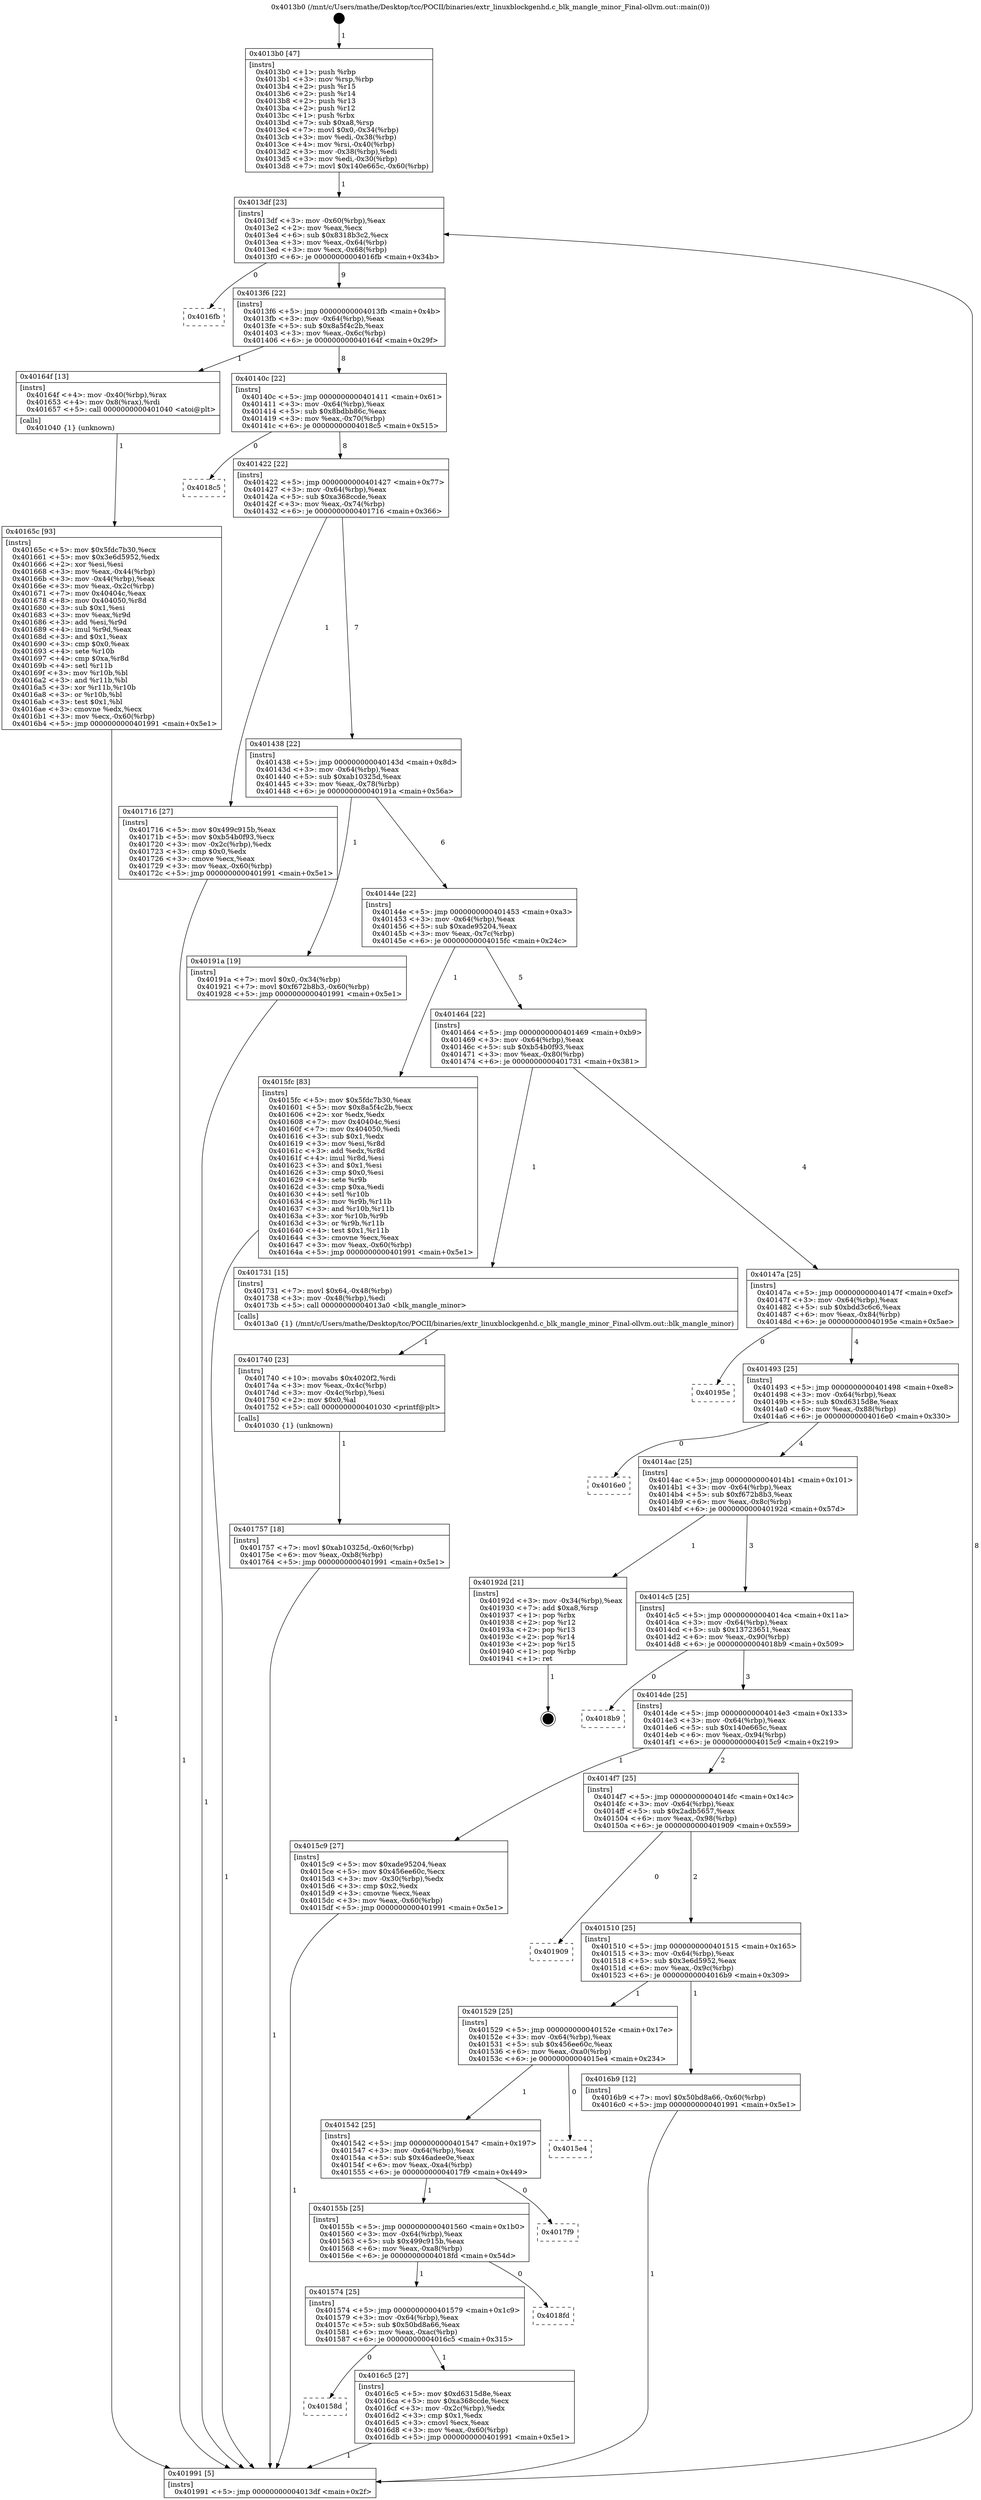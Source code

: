 digraph "0x4013b0" {
  label = "0x4013b0 (/mnt/c/Users/mathe/Desktop/tcc/POCII/binaries/extr_linuxblockgenhd.c_blk_mangle_minor_Final-ollvm.out::main(0))"
  labelloc = "t"
  node[shape=record]

  Entry [label="",width=0.3,height=0.3,shape=circle,fillcolor=black,style=filled]
  "0x4013df" [label="{
     0x4013df [23]\l
     | [instrs]\l
     &nbsp;&nbsp;0x4013df \<+3\>: mov -0x60(%rbp),%eax\l
     &nbsp;&nbsp;0x4013e2 \<+2\>: mov %eax,%ecx\l
     &nbsp;&nbsp;0x4013e4 \<+6\>: sub $0x8318b3c2,%ecx\l
     &nbsp;&nbsp;0x4013ea \<+3\>: mov %eax,-0x64(%rbp)\l
     &nbsp;&nbsp;0x4013ed \<+3\>: mov %ecx,-0x68(%rbp)\l
     &nbsp;&nbsp;0x4013f0 \<+6\>: je 00000000004016fb \<main+0x34b\>\l
  }"]
  "0x4016fb" [label="{
     0x4016fb\l
  }", style=dashed]
  "0x4013f6" [label="{
     0x4013f6 [22]\l
     | [instrs]\l
     &nbsp;&nbsp;0x4013f6 \<+5\>: jmp 00000000004013fb \<main+0x4b\>\l
     &nbsp;&nbsp;0x4013fb \<+3\>: mov -0x64(%rbp),%eax\l
     &nbsp;&nbsp;0x4013fe \<+5\>: sub $0x8a5f4c2b,%eax\l
     &nbsp;&nbsp;0x401403 \<+3\>: mov %eax,-0x6c(%rbp)\l
     &nbsp;&nbsp;0x401406 \<+6\>: je 000000000040164f \<main+0x29f\>\l
  }"]
  Exit [label="",width=0.3,height=0.3,shape=circle,fillcolor=black,style=filled,peripheries=2]
  "0x40164f" [label="{
     0x40164f [13]\l
     | [instrs]\l
     &nbsp;&nbsp;0x40164f \<+4\>: mov -0x40(%rbp),%rax\l
     &nbsp;&nbsp;0x401653 \<+4\>: mov 0x8(%rax),%rdi\l
     &nbsp;&nbsp;0x401657 \<+5\>: call 0000000000401040 \<atoi@plt\>\l
     | [calls]\l
     &nbsp;&nbsp;0x401040 \{1\} (unknown)\l
  }"]
  "0x40140c" [label="{
     0x40140c [22]\l
     | [instrs]\l
     &nbsp;&nbsp;0x40140c \<+5\>: jmp 0000000000401411 \<main+0x61\>\l
     &nbsp;&nbsp;0x401411 \<+3\>: mov -0x64(%rbp),%eax\l
     &nbsp;&nbsp;0x401414 \<+5\>: sub $0x8bdbb86c,%eax\l
     &nbsp;&nbsp;0x401419 \<+3\>: mov %eax,-0x70(%rbp)\l
     &nbsp;&nbsp;0x40141c \<+6\>: je 00000000004018c5 \<main+0x515\>\l
  }"]
  "0x401757" [label="{
     0x401757 [18]\l
     | [instrs]\l
     &nbsp;&nbsp;0x401757 \<+7\>: movl $0xab10325d,-0x60(%rbp)\l
     &nbsp;&nbsp;0x40175e \<+6\>: mov %eax,-0xb8(%rbp)\l
     &nbsp;&nbsp;0x401764 \<+5\>: jmp 0000000000401991 \<main+0x5e1\>\l
  }"]
  "0x4018c5" [label="{
     0x4018c5\l
  }", style=dashed]
  "0x401422" [label="{
     0x401422 [22]\l
     | [instrs]\l
     &nbsp;&nbsp;0x401422 \<+5\>: jmp 0000000000401427 \<main+0x77\>\l
     &nbsp;&nbsp;0x401427 \<+3\>: mov -0x64(%rbp),%eax\l
     &nbsp;&nbsp;0x40142a \<+5\>: sub $0xa368ccde,%eax\l
     &nbsp;&nbsp;0x40142f \<+3\>: mov %eax,-0x74(%rbp)\l
     &nbsp;&nbsp;0x401432 \<+6\>: je 0000000000401716 \<main+0x366\>\l
  }"]
  "0x401740" [label="{
     0x401740 [23]\l
     | [instrs]\l
     &nbsp;&nbsp;0x401740 \<+10\>: movabs $0x4020f2,%rdi\l
     &nbsp;&nbsp;0x40174a \<+3\>: mov %eax,-0x4c(%rbp)\l
     &nbsp;&nbsp;0x40174d \<+3\>: mov -0x4c(%rbp),%esi\l
     &nbsp;&nbsp;0x401750 \<+2\>: mov $0x0,%al\l
     &nbsp;&nbsp;0x401752 \<+5\>: call 0000000000401030 \<printf@plt\>\l
     | [calls]\l
     &nbsp;&nbsp;0x401030 \{1\} (unknown)\l
  }"]
  "0x401716" [label="{
     0x401716 [27]\l
     | [instrs]\l
     &nbsp;&nbsp;0x401716 \<+5\>: mov $0x499c915b,%eax\l
     &nbsp;&nbsp;0x40171b \<+5\>: mov $0xb54b0f93,%ecx\l
     &nbsp;&nbsp;0x401720 \<+3\>: mov -0x2c(%rbp),%edx\l
     &nbsp;&nbsp;0x401723 \<+3\>: cmp $0x0,%edx\l
     &nbsp;&nbsp;0x401726 \<+3\>: cmove %ecx,%eax\l
     &nbsp;&nbsp;0x401729 \<+3\>: mov %eax,-0x60(%rbp)\l
     &nbsp;&nbsp;0x40172c \<+5\>: jmp 0000000000401991 \<main+0x5e1\>\l
  }"]
  "0x401438" [label="{
     0x401438 [22]\l
     | [instrs]\l
     &nbsp;&nbsp;0x401438 \<+5\>: jmp 000000000040143d \<main+0x8d\>\l
     &nbsp;&nbsp;0x40143d \<+3\>: mov -0x64(%rbp),%eax\l
     &nbsp;&nbsp;0x401440 \<+5\>: sub $0xab10325d,%eax\l
     &nbsp;&nbsp;0x401445 \<+3\>: mov %eax,-0x78(%rbp)\l
     &nbsp;&nbsp;0x401448 \<+6\>: je 000000000040191a \<main+0x56a\>\l
  }"]
  "0x40158d" [label="{
     0x40158d\l
  }", style=dashed]
  "0x40191a" [label="{
     0x40191a [19]\l
     | [instrs]\l
     &nbsp;&nbsp;0x40191a \<+7\>: movl $0x0,-0x34(%rbp)\l
     &nbsp;&nbsp;0x401921 \<+7\>: movl $0xf672b8b3,-0x60(%rbp)\l
     &nbsp;&nbsp;0x401928 \<+5\>: jmp 0000000000401991 \<main+0x5e1\>\l
  }"]
  "0x40144e" [label="{
     0x40144e [22]\l
     | [instrs]\l
     &nbsp;&nbsp;0x40144e \<+5\>: jmp 0000000000401453 \<main+0xa3\>\l
     &nbsp;&nbsp;0x401453 \<+3\>: mov -0x64(%rbp),%eax\l
     &nbsp;&nbsp;0x401456 \<+5\>: sub $0xade95204,%eax\l
     &nbsp;&nbsp;0x40145b \<+3\>: mov %eax,-0x7c(%rbp)\l
     &nbsp;&nbsp;0x40145e \<+6\>: je 00000000004015fc \<main+0x24c\>\l
  }"]
  "0x4016c5" [label="{
     0x4016c5 [27]\l
     | [instrs]\l
     &nbsp;&nbsp;0x4016c5 \<+5\>: mov $0xd6315d8e,%eax\l
     &nbsp;&nbsp;0x4016ca \<+5\>: mov $0xa368ccde,%ecx\l
     &nbsp;&nbsp;0x4016cf \<+3\>: mov -0x2c(%rbp),%edx\l
     &nbsp;&nbsp;0x4016d2 \<+3\>: cmp $0x1,%edx\l
     &nbsp;&nbsp;0x4016d5 \<+3\>: cmovl %ecx,%eax\l
     &nbsp;&nbsp;0x4016d8 \<+3\>: mov %eax,-0x60(%rbp)\l
     &nbsp;&nbsp;0x4016db \<+5\>: jmp 0000000000401991 \<main+0x5e1\>\l
  }"]
  "0x4015fc" [label="{
     0x4015fc [83]\l
     | [instrs]\l
     &nbsp;&nbsp;0x4015fc \<+5\>: mov $0x5fdc7b30,%eax\l
     &nbsp;&nbsp;0x401601 \<+5\>: mov $0x8a5f4c2b,%ecx\l
     &nbsp;&nbsp;0x401606 \<+2\>: xor %edx,%edx\l
     &nbsp;&nbsp;0x401608 \<+7\>: mov 0x40404c,%esi\l
     &nbsp;&nbsp;0x40160f \<+7\>: mov 0x404050,%edi\l
     &nbsp;&nbsp;0x401616 \<+3\>: sub $0x1,%edx\l
     &nbsp;&nbsp;0x401619 \<+3\>: mov %esi,%r8d\l
     &nbsp;&nbsp;0x40161c \<+3\>: add %edx,%r8d\l
     &nbsp;&nbsp;0x40161f \<+4\>: imul %r8d,%esi\l
     &nbsp;&nbsp;0x401623 \<+3\>: and $0x1,%esi\l
     &nbsp;&nbsp;0x401626 \<+3\>: cmp $0x0,%esi\l
     &nbsp;&nbsp;0x401629 \<+4\>: sete %r9b\l
     &nbsp;&nbsp;0x40162d \<+3\>: cmp $0xa,%edi\l
     &nbsp;&nbsp;0x401630 \<+4\>: setl %r10b\l
     &nbsp;&nbsp;0x401634 \<+3\>: mov %r9b,%r11b\l
     &nbsp;&nbsp;0x401637 \<+3\>: and %r10b,%r11b\l
     &nbsp;&nbsp;0x40163a \<+3\>: xor %r10b,%r9b\l
     &nbsp;&nbsp;0x40163d \<+3\>: or %r9b,%r11b\l
     &nbsp;&nbsp;0x401640 \<+4\>: test $0x1,%r11b\l
     &nbsp;&nbsp;0x401644 \<+3\>: cmovne %ecx,%eax\l
     &nbsp;&nbsp;0x401647 \<+3\>: mov %eax,-0x60(%rbp)\l
     &nbsp;&nbsp;0x40164a \<+5\>: jmp 0000000000401991 \<main+0x5e1\>\l
  }"]
  "0x401464" [label="{
     0x401464 [22]\l
     | [instrs]\l
     &nbsp;&nbsp;0x401464 \<+5\>: jmp 0000000000401469 \<main+0xb9\>\l
     &nbsp;&nbsp;0x401469 \<+3\>: mov -0x64(%rbp),%eax\l
     &nbsp;&nbsp;0x40146c \<+5\>: sub $0xb54b0f93,%eax\l
     &nbsp;&nbsp;0x401471 \<+3\>: mov %eax,-0x80(%rbp)\l
     &nbsp;&nbsp;0x401474 \<+6\>: je 0000000000401731 \<main+0x381\>\l
  }"]
  "0x401574" [label="{
     0x401574 [25]\l
     | [instrs]\l
     &nbsp;&nbsp;0x401574 \<+5\>: jmp 0000000000401579 \<main+0x1c9\>\l
     &nbsp;&nbsp;0x401579 \<+3\>: mov -0x64(%rbp),%eax\l
     &nbsp;&nbsp;0x40157c \<+5\>: sub $0x50bd8a66,%eax\l
     &nbsp;&nbsp;0x401581 \<+6\>: mov %eax,-0xac(%rbp)\l
     &nbsp;&nbsp;0x401587 \<+6\>: je 00000000004016c5 \<main+0x315\>\l
  }"]
  "0x401731" [label="{
     0x401731 [15]\l
     | [instrs]\l
     &nbsp;&nbsp;0x401731 \<+7\>: movl $0x64,-0x48(%rbp)\l
     &nbsp;&nbsp;0x401738 \<+3\>: mov -0x48(%rbp),%edi\l
     &nbsp;&nbsp;0x40173b \<+5\>: call 00000000004013a0 \<blk_mangle_minor\>\l
     | [calls]\l
     &nbsp;&nbsp;0x4013a0 \{1\} (/mnt/c/Users/mathe/Desktop/tcc/POCII/binaries/extr_linuxblockgenhd.c_blk_mangle_minor_Final-ollvm.out::blk_mangle_minor)\l
  }"]
  "0x40147a" [label="{
     0x40147a [25]\l
     | [instrs]\l
     &nbsp;&nbsp;0x40147a \<+5\>: jmp 000000000040147f \<main+0xcf\>\l
     &nbsp;&nbsp;0x40147f \<+3\>: mov -0x64(%rbp),%eax\l
     &nbsp;&nbsp;0x401482 \<+5\>: sub $0xbdd3c6c6,%eax\l
     &nbsp;&nbsp;0x401487 \<+6\>: mov %eax,-0x84(%rbp)\l
     &nbsp;&nbsp;0x40148d \<+6\>: je 000000000040195e \<main+0x5ae\>\l
  }"]
  "0x4018fd" [label="{
     0x4018fd\l
  }", style=dashed]
  "0x40195e" [label="{
     0x40195e\l
  }", style=dashed]
  "0x401493" [label="{
     0x401493 [25]\l
     | [instrs]\l
     &nbsp;&nbsp;0x401493 \<+5\>: jmp 0000000000401498 \<main+0xe8\>\l
     &nbsp;&nbsp;0x401498 \<+3\>: mov -0x64(%rbp),%eax\l
     &nbsp;&nbsp;0x40149b \<+5\>: sub $0xd6315d8e,%eax\l
     &nbsp;&nbsp;0x4014a0 \<+6\>: mov %eax,-0x88(%rbp)\l
     &nbsp;&nbsp;0x4014a6 \<+6\>: je 00000000004016e0 \<main+0x330\>\l
  }"]
  "0x40155b" [label="{
     0x40155b [25]\l
     | [instrs]\l
     &nbsp;&nbsp;0x40155b \<+5\>: jmp 0000000000401560 \<main+0x1b0\>\l
     &nbsp;&nbsp;0x401560 \<+3\>: mov -0x64(%rbp),%eax\l
     &nbsp;&nbsp;0x401563 \<+5\>: sub $0x499c915b,%eax\l
     &nbsp;&nbsp;0x401568 \<+6\>: mov %eax,-0xa8(%rbp)\l
     &nbsp;&nbsp;0x40156e \<+6\>: je 00000000004018fd \<main+0x54d\>\l
  }"]
  "0x4016e0" [label="{
     0x4016e0\l
  }", style=dashed]
  "0x4014ac" [label="{
     0x4014ac [25]\l
     | [instrs]\l
     &nbsp;&nbsp;0x4014ac \<+5\>: jmp 00000000004014b1 \<main+0x101\>\l
     &nbsp;&nbsp;0x4014b1 \<+3\>: mov -0x64(%rbp),%eax\l
     &nbsp;&nbsp;0x4014b4 \<+5\>: sub $0xf672b8b3,%eax\l
     &nbsp;&nbsp;0x4014b9 \<+6\>: mov %eax,-0x8c(%rbp)\l
     &nbsp;&nbsp;0x4014bf \<+6\>: je 000000000040192d \<main+0x57d\>\l
  }"]
  "0x4017f9" [label="{
     0x4017f9\l
  }", style=dashed]
  "0x40192d" [label="{
     0x40192d [21]\l
     | [instrs]\l
     &nbsp;&nbsp;0x40192d \<+3\>: mov -0x34(%rbp),%eax\l
     &nbsp;&nbsp;0x401930 \<+7\>: add $0xa8,%rsp\l
     &nbsp;&nbsp;0x401937 \<+1\>: pop %rbx\l
     &nbsp;&nbsp;0x401938 \<+2\>: pop %r12\l
     &nbsp;&nbsp;0x40193a \<+2\>: pop %r13\l
     &nbsp;&nbsp;0x40193c \<+2\>: pop %r14\l
     &nbsp;&nbsp;0x40193e \<+2\>: pop %r15\l
     &nbsp;&nbsp;0x401940 \<+1\>: pop %rbp\l
     &nbsp;&nbsp;0x401941 \<+1\>: ret\l
  }"]
  "0x4014c5" [label="{
     0x4014c5 [25]\l
     | [instrs]\l
     &nbsp;&nbsp;0x4014c5 \<+5\>: jmp 00000000004014ca \<main+0x11a\>\l
     &nbsp;&nbsp;0x4014ca \<+3\>: mov -0x64(%rbp),%eax\l
     &nbsp;&nbsp;0x4014cd \<+5\>: sub $0x13723651,%eax\l
     &nbsp;&nbsp;0x4014d2 \<+6\>: mov %eax,-0x90(%rbp)\l
     &nbsp;&nbsp;0x4014d8 \<+6\>: je 00000000004018b9 \<main+0x509\>\l
  }"]
  "0x401542" [label="{
     0x401542 [25]\l
     | [instrs]\l
     &nbsp;&nbsp;0x401542 \<+5\>: jmp 0000000000401547 \<main+0x197\>\l
     &nbsp;&nbsp;0x401547 \<+3\>: mov -0x64(%rbp),%eax\l
     &nbsp;&nbsp;0x40154a \<+5\>: sub $0x46adee0e,%eax\l
     &nbsp;&nbsp;0x40154f \<+6\>: mov %eax,-0xa4(%rbp)\l
     &nbsp;&nbsp;0x401555 \<+6\>: je 00000000004017f9 \<main+0x449\>\l
  }"]
  "0x4018b9" [label="{
     0x4018b9\l
  }", style=dashed]
  "0x4014de" [label="{
     0x4014de [25]\l
     | [instrs]\l
     &nbsp;&nbsp;0x4014de \<+5\>: jmp 00000000004014e3 \<main+0x133\>\l
     &nbsp;&nbsp;0x4014e3 \<+3\>: mov -0x64(%rbp),%eax\l
     &nbsp;&nbsp;0x4014e6 \<+5\>: sub $0x140e665c,%eax\l
     &nbsp;&nbsp;0x4014eb \<+6\>: mov %eax,-0x94(%rbp)\l
     &nbsp;&nbsp;0x4014f1 \<+6\>: je 00000000004015c9 \<main+0x219\>\l
  }"]
  "0x4015e4" [label="{
     0x4015e4\l
  }", style=dashed]
  "0x4015c9" [label="{
     0x4015c9 [27]\l
     | [instrs]\l
     &nbsp;&nbsp;0x4015c9 \<+5\>: mov $0xade95204,%eax\l
     &nbsp;&nbsp;0x4015ce \<+5\>: mov $0x456ee60c,%ecx\l
     &nbsp;&nbsp;0x4015d3 \<+3\>: mov -0x30(%rbp),%edx\l
     &nbsp;&nbsp;0x4015d6 \<+3\>: cmp $0x2,%edx\l
     &nbsp;&nbsp;0x4015d9 \<+3\>: cmovne %ecx,%eax\l
     &nbsp;&nbsp;0x4015dc \<+3\>: mov %eax,-0x60(%rbp)\l
     &nbsp;&nbsp;0x4015df \<+5\>: jmp 0000000000401991 \<main+0x5e1\>\l
  }"]
  "0x4014f7" [label="{
     0x4014f7 [25]\l
     | [instrs]\l
     &nbsp;&nbsp;0x4014f7 \<+5\>: jmp 00000000004014fc \<main+0x14c\>\l
     &nbsp;&nbsp;0x4014fc \<+3\>: mov -0x64(%rbp),%eax\l
     &nbsp;&nbsp;0x4014ff \<+5\>: sub $0x2adb5657,%eax\l
     &nbsp;&nbsp;0x401504 \<+6\>: mov %eax,-0x98(%rbp)\l
     &nbsp;&nbsp;0x40150a \<+6\>: je 0000000000401909 \<main+0x559\>\l
  }"]
  "0x401991" [label="{
     0x401991 [5]\l
     | [instrs]\l
     &nbsp;&nbsp;0x401991 \<+5\>: jmp 00000000004013df \<main+0x2f\>\l
  }"]
  "0x4013b0" [label="{
     0x4013b0 [47]\l
     | [instrs]\l
     &nbsp;&nbsp;0x4013b0 \<+1\>: push %rbp\l
     &nbsp;&nbsp;0x4013b1 \<+3\>: mov %rsp,%rbp\l
     &nbsp;&nbsp;0x4013b4 \<+2\>: push %r15\l
     &nbsp;&nbsp;0x4013b6 \<+2\>: push %r14\l
     &nbsp;&nbsp;0x4013b8 \<+2\>: push %r13\l
     &nbsp;&nbsp;0x4013ba \<+2\>: push %r12\l
     &nbsp;&nbsp;0x4013bc \<+1\>: push %rbx\l
     &nbsp;&nbsp;0x4013bd \<+7\>: sub $0xa8,%rsp\l
     &nbsp;&nbsp;0x4013c4 \<+7\>: movl $0x0,-0x34(%rbp)\l
     &nbsp;&nbsp;0x4013cb \<+3\>: mov %edi,-0x38(%rbp)\l
     &nbsp;&nbsp;0x4013ce \<+4\>: mov %rsi,-0x40(%rbp)\l
     &nbsp;&nbsp;0x4013d2 \<+3\>: mov -0x38(%rbp),%edi\l
     &nbsp;&nbsp;0x4013d5 \<+3\>: mov %edi,-0x30(%rbp)\l
     &nbsp;&nbsp;0x4013d8 \<+7\>: movl $0x140e665c,-0x60(%rbp)\l
  }"]
  "0x40165c" [label="{
     0x40165c [93]\l
     | [instrs]\l
     &nbsp;&nbsp;0x40165c \<+5\>: mov $0x5fdc7b30,%ecx\l
     &nbsp;&nbsp;0x401661 \<+5\>: mov $0x3e6d5952,%edx\l
     &nbsp;&nbsp;0x401666 \<+2\>: xor %esi,%esi\l
     &nbsp;&nbsp;0x401668 \<+3\>: mov %eax,-0x44(%rbp)\l
     &nbsp;&nbsp;0x40166b \<+3\>: mov -0x44(%rbp),%eax\l
     &nbsp;&nbsp;0x40166e \<+3\>: mov %eax,-0x2c(%rbp)\l
     &nbsp;&nbsp;0x401671 \<+7\>: mov 0x40404c,%eax\l
     &nbsp;&nbsp;0x401678 \<+8\>: mov 0x404050,%r8d\l
     &nbsp;&nbsp;0x401680 \<+3\>: sub $0x1,%esi\l
     &nbsp;&nbsp;0x401683 \<+3\>: mov %eax,%r9d\l
     &nbsp;&nbsp;0x401686 \<+3\>: add %esi,%r9d\l
     &nbsp;&nbsp;0x401689 \<+4\>: imul %r9d,%eax\l
     &nbsp;&nbsp;0x40168d \<+3\>: and $0x1,%eax\l
     &nbsp;&nbsp;0x401690 \<+3\>: cmp $0x0,%eax\l
     &nbsp;&nbsp;0x401693 \<+4\>: sete %r10b\l
     &nbsp;&nbsp;0x401697 \<+4\>: cmp $0xa,%r8d\l
     &nbsp;&nbsp;0x40169b \<+4\>: setl %r11b\l
     &nbsp;&nbsp;0x40169f \<+3\>: mov %r10b,%bl\l
     &nbsp;&nbsp;0x4016a2 \<+3\>: and %r11b,%bl\l
     &nbsp;&nbsp;0x4016a5 \<+3\>: xor %r11b,%r10b\l
     &nbsp;&nbsp;0x4016a8 \<+3\>: or %r10b,%bl\l
     &nbsp;&nbsp;0x4016ab \<+3\>: test $0x1,%bl\l
     &nbsp;&nbsp;0x4016ae \<+3\>: cmovne %edx,%ecx\l
     &nbsp;&nbsp;0x4016b1 \<+3\>: mov %ecx,-0x60(%rbp)\l
     &nbsp;&nbsp;0x4016b4 \<+5\>: jmp 0000000000401991 \<main+0x5e1\>\l
  }"]
  "0x401529" [label="{
     0x401529 [25]\l
     | [instrs]\l
     &nbsp;&nbsp;0x401529 \<+5\>: jmp 000000000040152e \<main+0x17e\>\l
     &nbsp;&nbsp;0x40152e \<+3\>: mov -0x64(%rbp),%eax\l
     &nbsp;&nbsp;0x401531 \<+5\>: sub $0x456ee60c,%eax\l
     &nbsp;&nbsp;0x401536 \<+6\>: mov %eax,-0xa0(%rbp)\l
     &nbsp;&nbsp;0x40153c \<+6\>: je 00000000004015e4 \<main+0x234\>\l
  }"]
  "0x401909" [label="{
     0x401909\l
  }", style=dashed]
  "0x401510" [label="{
     0x401510 [25]\l
     | [instrs]\l
     &nbsp;&nbsp;0x401510 \<+5\>: jmp 0000000000401515 \<main+0x165\>\l
     &nbsp;&nbsp;0x401515 \<+3\>: mov -0x64(%rbp),%eax\l
     &nbsp;&nbsp;0x401518 \<+5\>: sub $0x3e6d5952,%eax\l
     &nbsp;&nbsp;0x40151d \<+6\>: mov %eax,-0x9c(%rbp)\l
     &nbsp;&nbsp;0x401523 \<+6\>: je 00000000004016b9 \<main+0x309\>\l
  }"]
  "0x4016b9" [label="{
     0x4016b9 [12]\l
     | [instrs]\l
     &nbsp;&nbsp;0x4016b9 \<+7\>: movl $0x50bd8a66,-0x60(%rbp)\l
     &nbsp;&nbsp;0x4016c0 \<+5\>: jmp 0000000000401991 \<main+0x5e1\>\l
  }"]
  Entry -> "0x4013b0" [label=" 1"]
  "0x4013df" -> "0x4016fb" [label=" 0"]
  "0x4013df" -> "0x4013f6" [label=" 9"]
  "0x40192d" -> Exit [label=" 1"]
  "0x4013f6" -> "0x40164f" [label=" 1"]
  "0x4013f6" -> "0x40140c" [label=" 8"]
  "0x40191a" -> "0x401991" [label=" 1"]
  "0x40140c" -> "0x4018c5" [label=" 0"]
  "0x40140c" -> "0x401422" [label=" 8"]
  "0x401757" -> "0x401991" [label=" 1"]
  "0x401422" -> "0x401716" [label=" 1"]
  "0x401422" -> "0x401438" [label=" 7"]
  "0x401740" -> "0x401757" [label=" 1"]
  "0x401438" -> "0x40191a" [label=" 1"]
  "0x401438" -> "0x40144e" [label=" 6"]
  "0x401731" -> "0x401740" [label=" 1"]
  "0x40144e" -> "0x4015fc" [label=" 1"]
  "0x40144e" -> "0x401464" [label=" 5"]
  "0x401716" -> "0x401991" [label=" 1"]
  "0x401464" -> "0x401731" [label=" 1"]
  "0x401464" -> "0x40147a" [label=" 4"]
  "0x401574" -> "0x40158d" [label=" 0"]
  "0x40147a" -> "0x40195e" [label=" 0"]
  "0x40147a" -> "0x401493" [label=" 4"]
  "0x401574" -> "0x4016c5" [label=" 1"]
  "0x401493" -> "0x4016e0" [label=" 0"]
  "0x401493" -> "0x4014ac" [label=" 4"]
  "0x40155b" -> "0x401574" [label=" 1"]
  "0x4014ac" -> "0x40192d" [label=" 1"]
  "0x4014ac" -> "0x4014c5" [label=" 3"]
  "0x40155b" -> "0x4018fd" [label=" 0"]
  "0x4014c5" -> "0x4018b9" [label=" 0"]
  "0x4014c5" -> "0x4014de" [label=" 3"]
  "0x401542" -> "0x40155b" [label=" 1"]
  "0x4014de" -> "0x4015c9" [label=" 1"]
  "0x4014de" -> "0x4014f7" [label=" 2"]
  "0x4015c9" -> "0x401991" [label=" 1"]
  "0x4013b0" -> "0x4013df" [label=" 1"]
  "0x401991" -> "0x4013df" [label=" 8"]
  "0x4015fc" -> "0x401991" [label=" 1"]
  "0x40164f" -> "0x40165c" [label=" 1"]
  "0x40165c" -> "0x401991" [label=" 1"]
  "0x401542" -> "0x4017f9" [label=" 0"]
  "0x4014f7" -> "0x401909" [label=" 0"]
  "0x4014f7" -> "0x401510" [label=" 2"]
  "0x401529" -> "0x401542" [label=" 1"]
  "0x401510" -> "0x4016b9" [label=" 1"]
  "0x401510" -> "0x401529" [label=" 1"]
  "0x4016b9" -> "0x401991" [label=" 1"]
  "0x4016c5" -> "0x401991" [label=" 1"]
  "0x401529" -> "0x4015e4" [label=" 0"]
}

